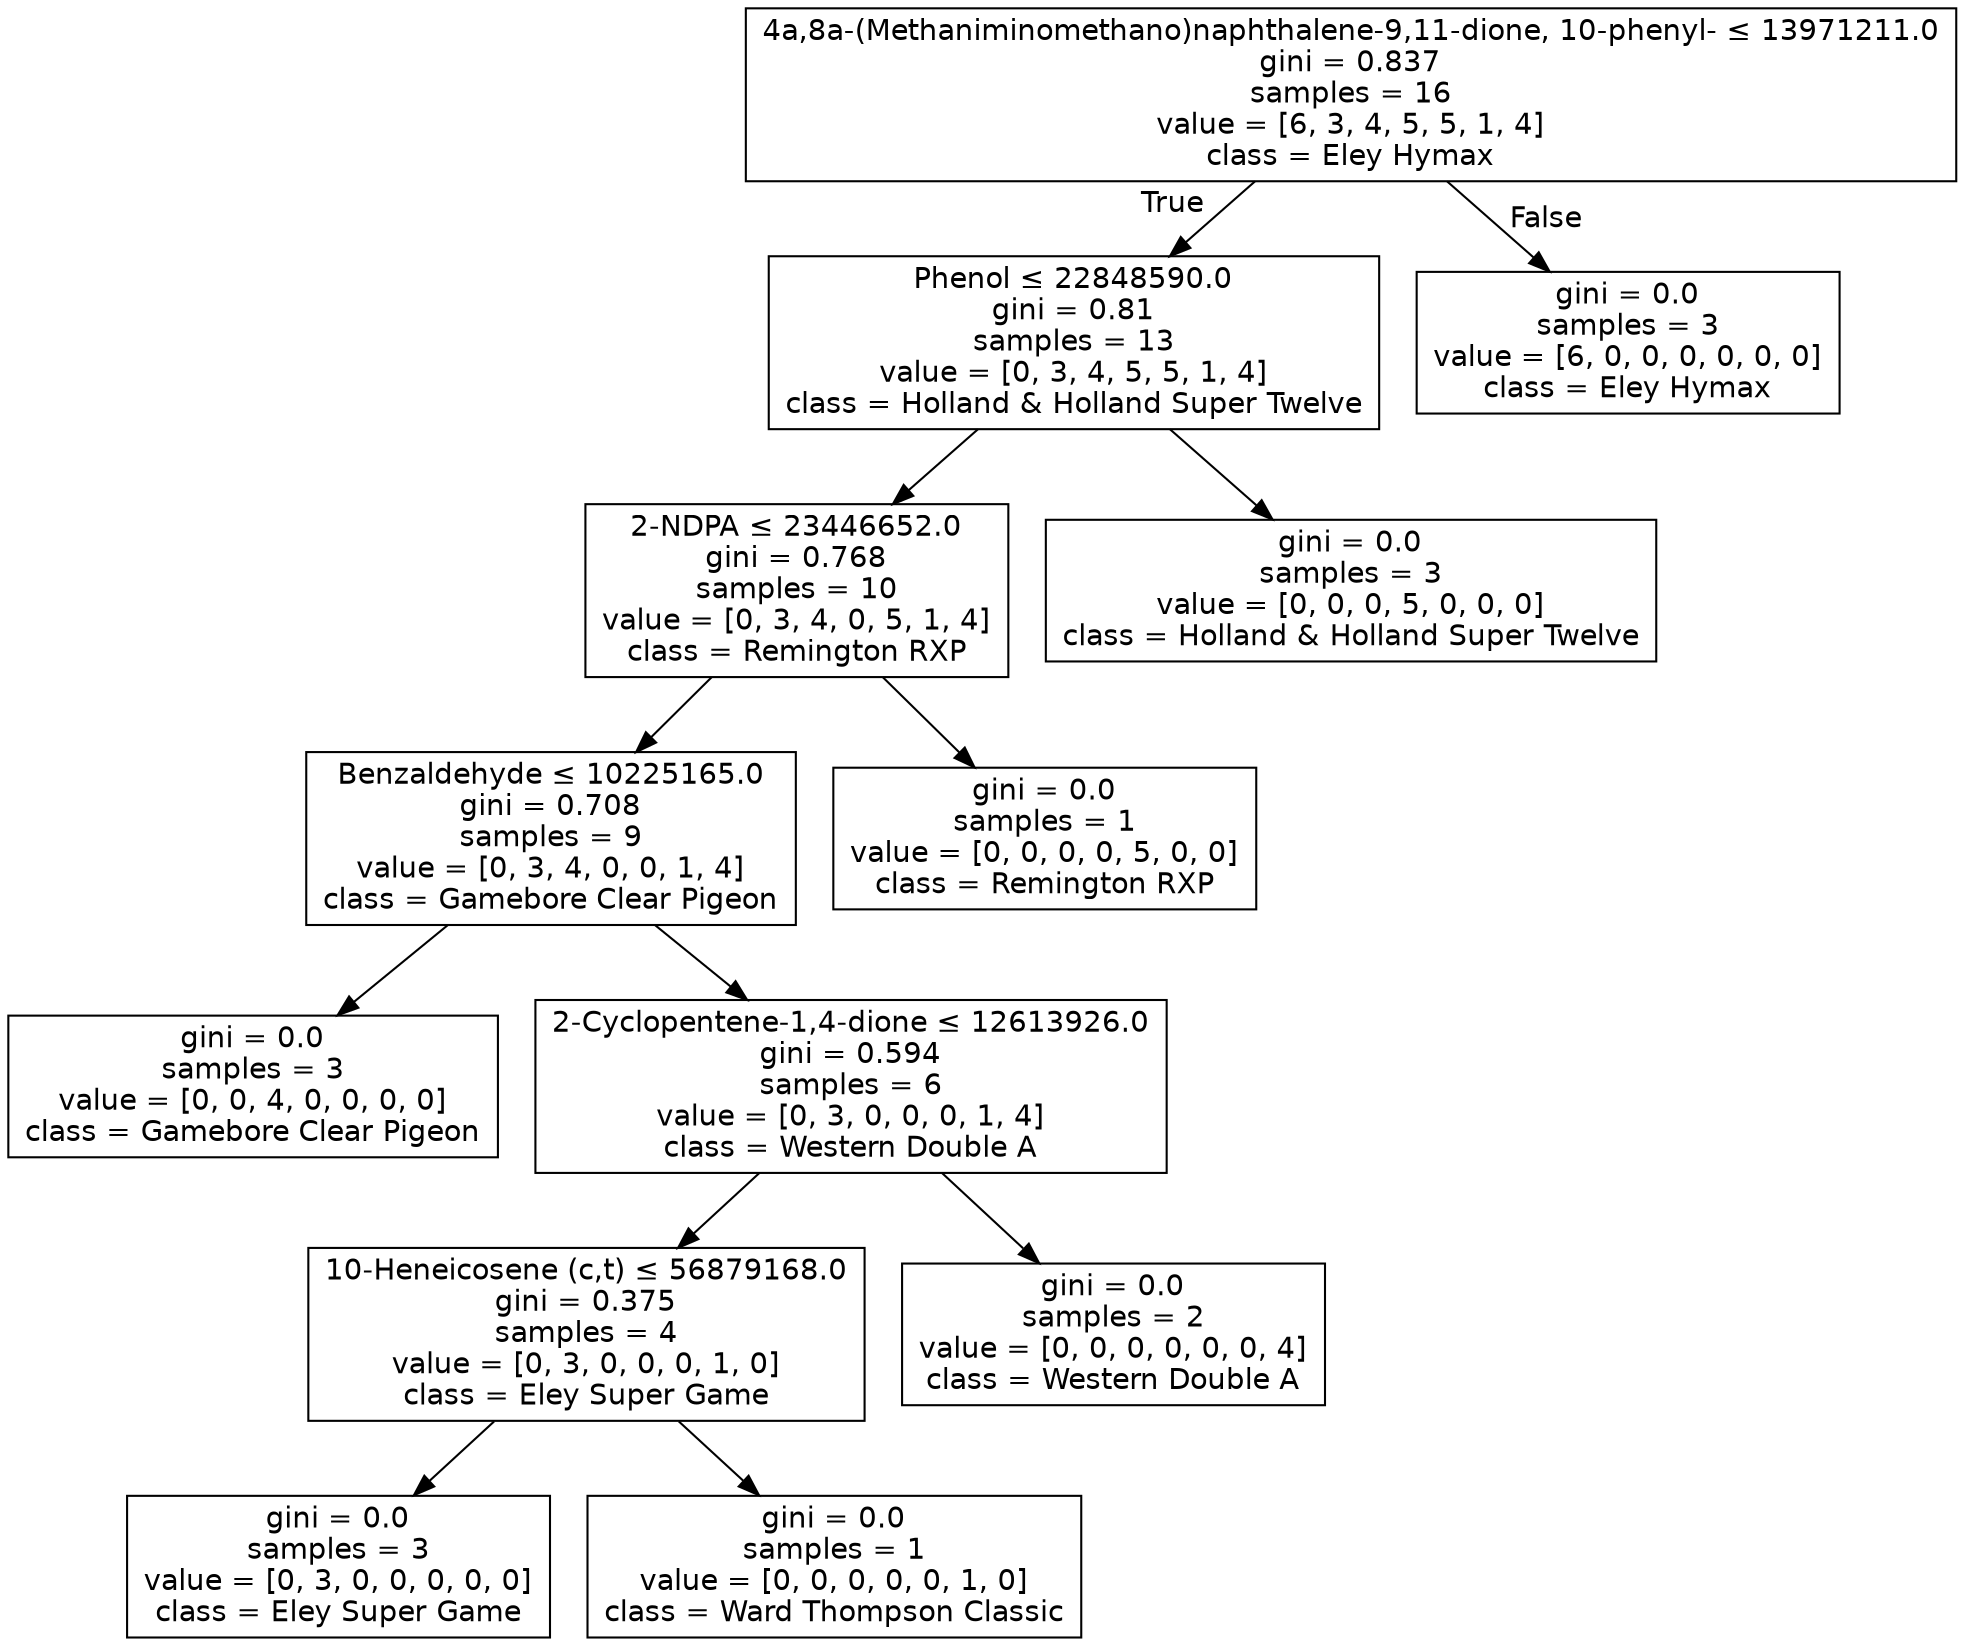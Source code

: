 digraph Tree {
node [shape=box, fontname="helvetica"] ;
edge [fontname="helvetica"] ;
0 [label=<4a,8a-(Methaniminomethano)naphthalene-9,11-dione, 10-phenyl- &le; 13971211.0<br/>gini = 0.837<br/>samples = 16<br/>value = [6, 3, 4, 5, 5, 1, 4]<br/>class = Eley Hymax>] ;
1 [label=<Phenol &le; 22848590.0<br/>gini = 0.81<br/>samples = 13<br/>value = [0, 3, 4, 5, 5, 1, 4]<br/>class = Holland &amp; Holland Super Twelve>] ;
0 -> 1 [labeldistance=2.5, labelangle=45, headlabel="True"] ;
2 [label=<2-NDPA &le; 23446652.0<br/>gini = 0.768<br/>samples = 10<br/>value = [0, 3, 4, 0, 5, 1, 4]<br/>class = Remington RXP>] ;
1 -> 2 ;
3 [label=<Benzaldehyde &le; 10225165.0<br/>gini = 0.708<br/>samples = 9<br/>value = [0, 3, 4, 0, 0, 1, 4]<br/>class = Gamebore Clear Pigeon>] ;
2 -> 3 ;
4 [label=<gini = 0.0<br/>samples = 3<br/>value = [0, 0, 4, 0, 0, 0, 0]<br/>class = Gamebore Clear Pigeon>] ;
3 -> 4 ;
5 [label=<2-Cyclopentene-1,4-dione &le; 12613926.0<br/>gini = 0.594<br/>samples = 6<br/>value = [0, 3, 0, 0, 0, 1, 4]<br/>class = Western Double A>] ;
3 -> 5 ;
6 [label=<10-Heneicosene (c,t) &le; 56879168.0<br/>gini = 0.375<br/>samples = 4<br/>value = [0, 3, 0, 0, 0, 1, 0]<br/>class = Eley Super Game>] ;
5 -> 6 ;
7 [label=<gini = 0.0<br/>samples = 3<br/>value = [0, 3, 0, 0, 0, 0, 0]<br/>class = Eley Super Game>] ;
6 -> 7 ;
8 [label=<gini = 0.0<br/>samples = 1<br/>value = [0, 0, 0, 0, 0, 1, 0]<br/>class = Ward Thompson Classic>] ;
6 -> 8 ;
9 [label=<gini = 0.0<br/>samples = 2<br/>value = [0, 0, 0, 0, 0, 0, 4]<br/>class = Western Double A>] ;
5 -> 9 ;
10 [label=<gini = 0.0<br/>samples = 1<br/>value = [0, 0, 0, 0, 5, 0, 0]<br/>class = Remington RXP>] ;
2 -> 10 ;
11 [label=<gini = 0.0<br/>samples = 3<br/>value = [0, 0, 0, 5, 0, 0, 0]<br/>class = Holland &amp; Holland Super Twelve>] ;
1 -> 11 ;
12 [label=<gini = 0.0<br/>samples = 3<br/>value = [6, 0, 0, 0, 0, 0, 0]<br/>class = Eley Hymax>] ;
0 -> 12 [labeldistance=2.5, labelangle=-45, headlabel="False"] ;
}
